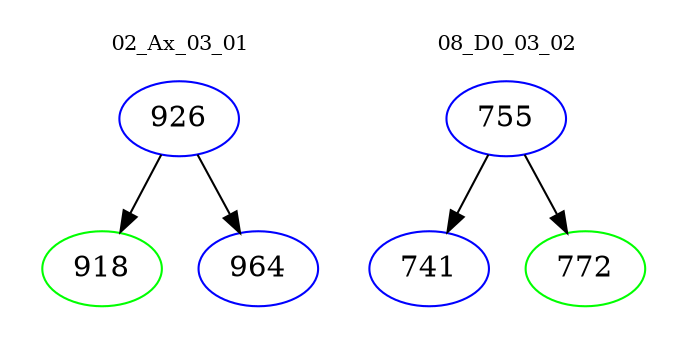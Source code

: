 digraph{
subgraph cluster_0 {
color = white
label = "02_Ax_03_01";
fontsize=10;
T0_926 [label="926", color="blue"]
T0_926 -> T0_918 [color="black"]
T0_918 [label="918", color="green"]
T0_926 -> T0_964 [color="black"]
T0_964 [label="964", color="blue"]
}
subgraph cluster_1 {
color = white
label = "08_D0_03_02";
fontsize=10;
T1_755 [label="755", color="blue"]
T1_755 -> T1_741 [color="black"]
T1_741 [label="741", color="blue"]
T1_755 -> T1_772 [color="black"]
T1_772 [label="772", color="green"]
}
}
